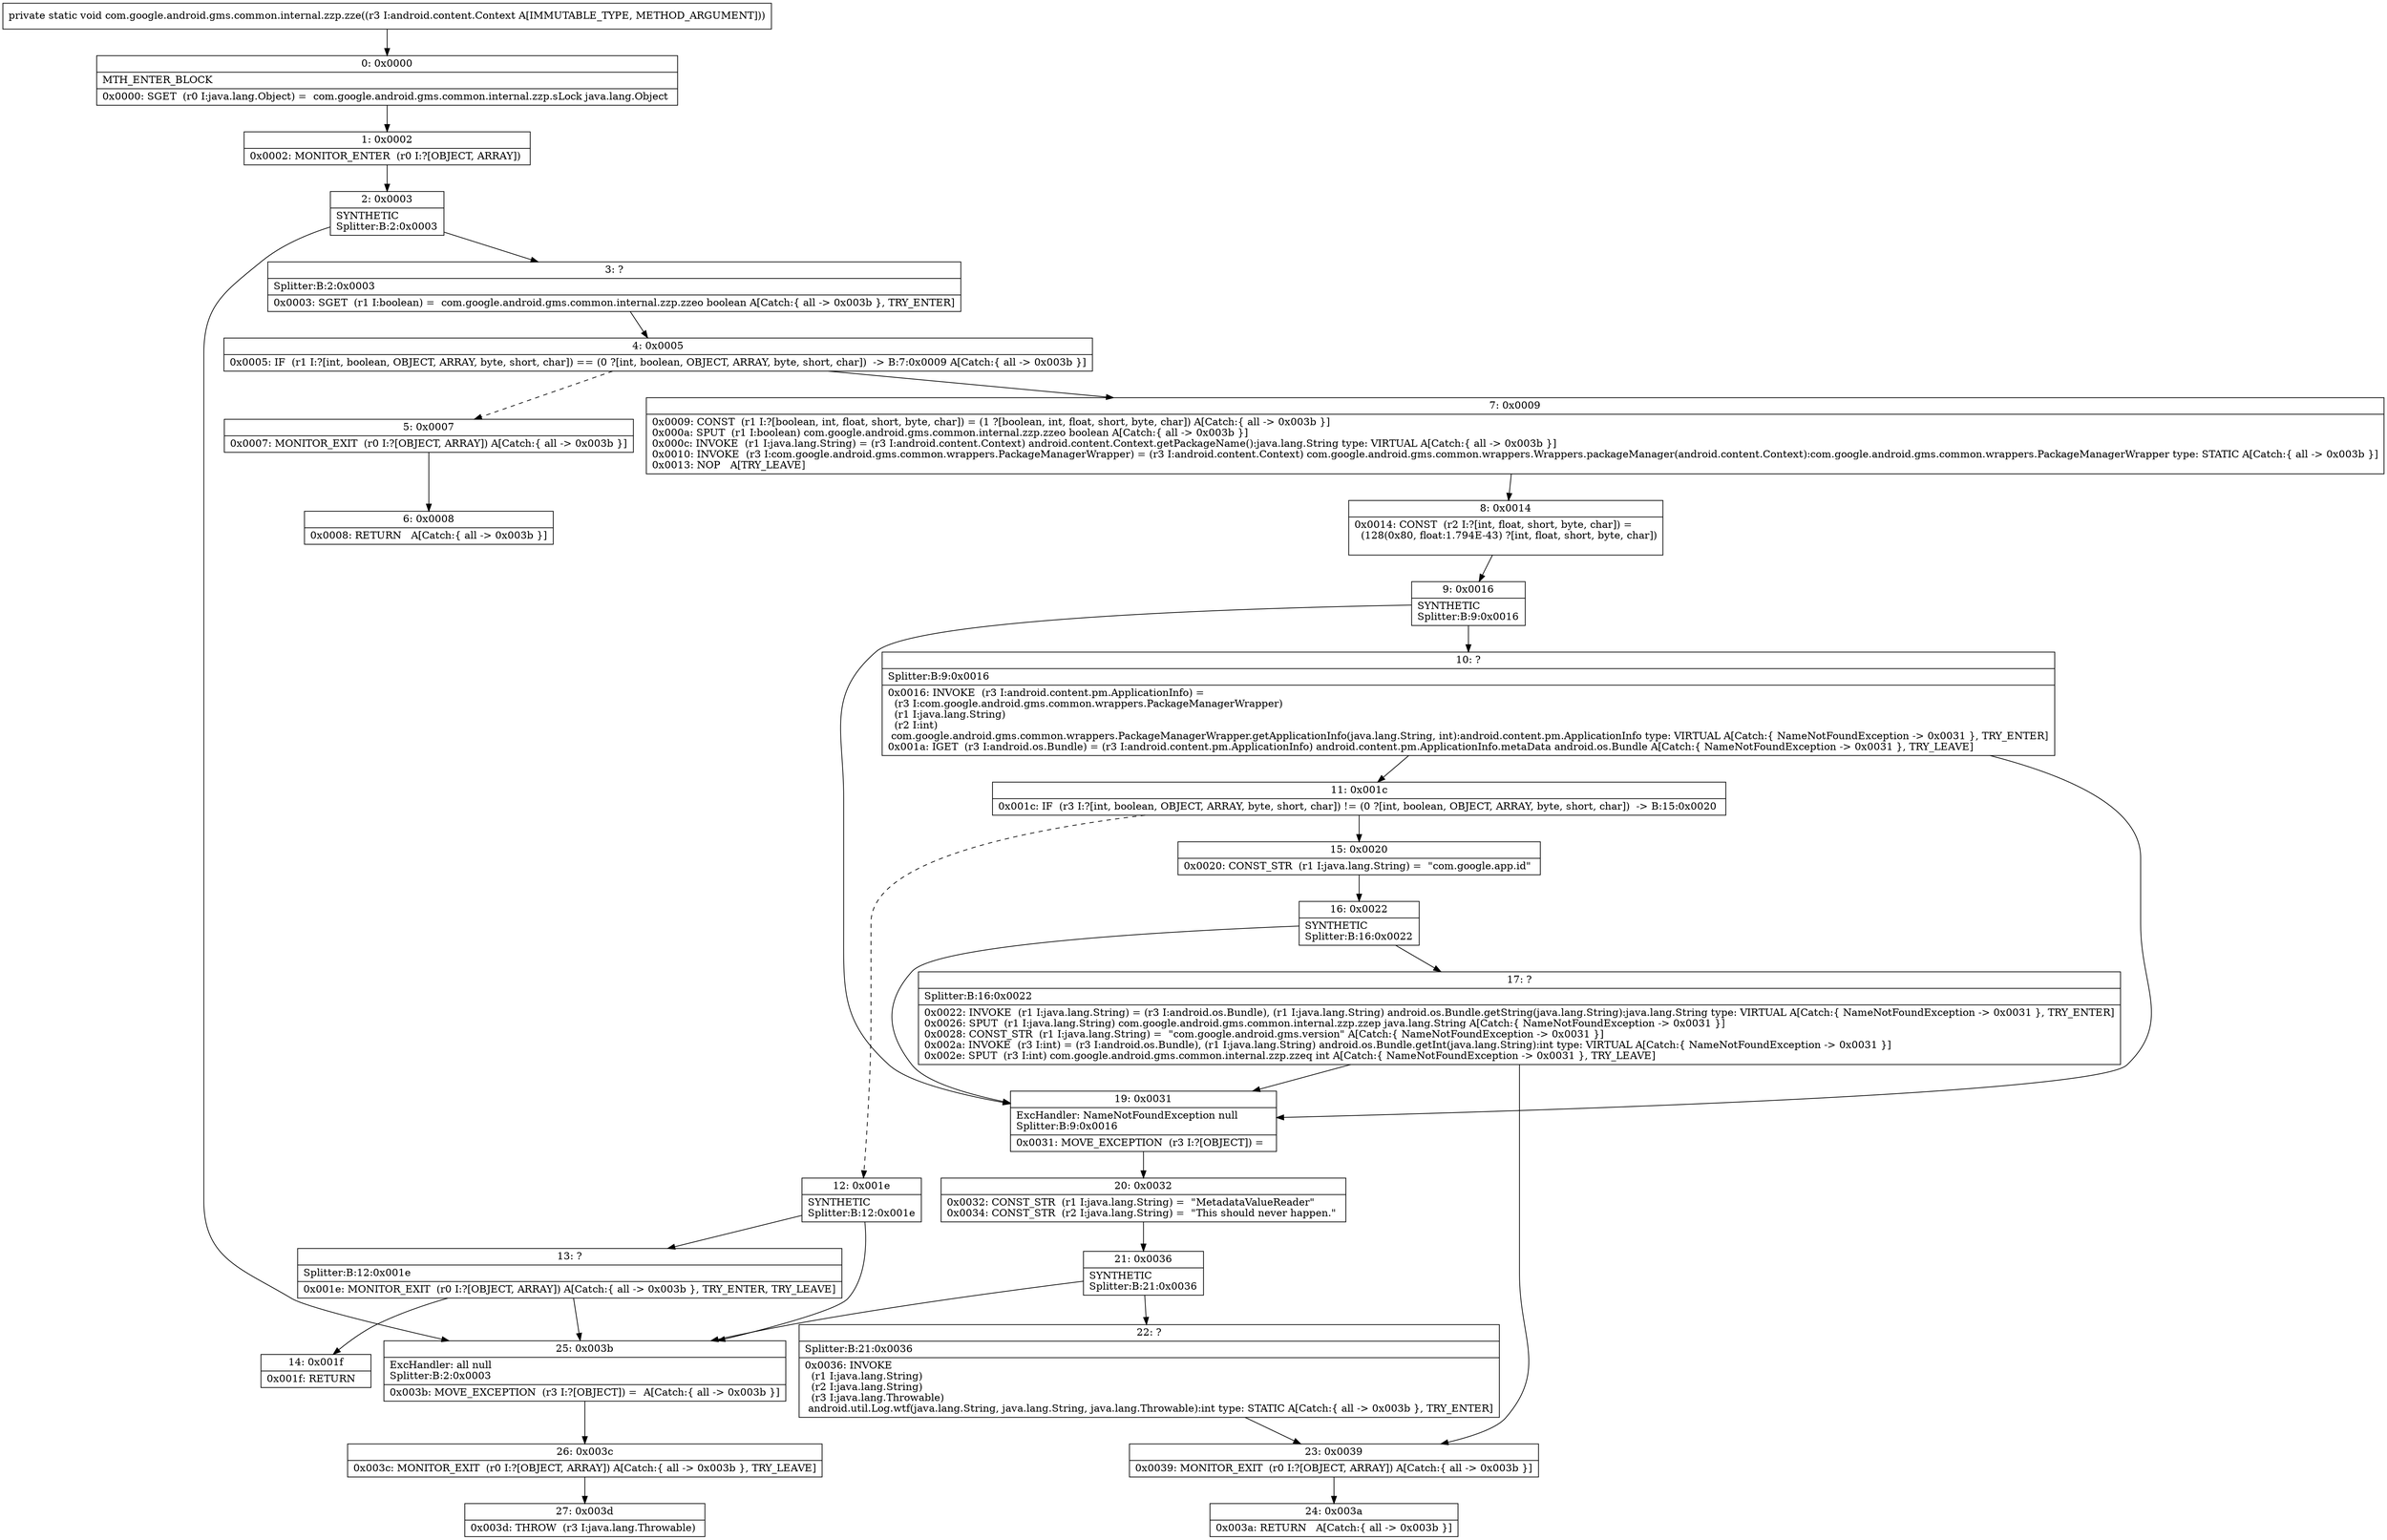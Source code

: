 digraph "CFG forcom.google.android.gms.common.internal.zzp.zze(Landroid\/content\/Context;)V" {
Node_0 [shape=record,label="{0\:\ 0x0000|MTH_ENTER_BLOCK\l|0x0000: SGET  (r0 I:java.lang.Object) =  com.google.android.gms.common.internal.zzp.sLock java.lang.Object \l}"];
Node_1 [shape=record,label="{1\:\ 0x0002|0x0002: MONITOR_ENTER  (r0 I:?[OBJECT, ARRAY]) \l}"];
Node_2 [shape=record,label="{2\:\ 0x0003|SYNTHETIC\lSplitter:B:2:0x0003\l}"];
Node_3 [shape=record,label="{3\:\ ?|Splitter:B:2:0x0003\l|0x0003: SGET  (r1 I:boolean) =  com.google.android.gms.common.internal.zzp.zzeo boolean A[Catch:\{ all \-\> 0x003b \}, TRY_ENTER]\l}"];
Node_4 [shape=record,label="{4\:\ 0x0005|0x0005: IF  (r1 I:?[int, boolean, OBJECT, ARRAY, byte, short, char]) == (0 ?[int, boolean, OBJECT, ARRAY, byte, short, char])  \-\> B:7:0x0009 A[Catch:\{ all \-\> 0x003b \}]\l}"];
Node_5 [shape=record,label="{5\:\ 0x0007|0x0007: MONITOR_EXIT  (r0 I:?[OBJECT, ARRAY]) A[Catch:\{ all \-\> 0x003b \}]\l}"];
Node_6 [shape=record,label="{6\:\ 0x0008|0x0008: RETURN   A[Catch:\{ all \-\> 0x003b \}]\l}"];
Node_7 [shape=record,label="{7\:\ 0x0009|0x0009: CONST  (r1 I:?[boolean, int, float, short, byte, char]) = (1 ?[boolean, int, float, short, byte, char]) A[Catch:\{ all \-\> 0x003b \}]\l0x000a: SPUT  (r1 I:boolean) com.google.android.gms.common.internal.zzp.zzeo boolean A[Catch:\{ all \-\> 0x003b \}]\l0x000c: INVOKE  (r1 I:java.lang.String) = (r3 I:android.content.Context) android.content.Context.getPackageName():java.lang.String type: VIRTUAL A[Catch:\{ all \-\> 0x003b \}]\l0x0010: INVOKE  (r3 I:com.google.android.gms.common.wrappers.PackageManagerWrapper) = (r3 I:android.content.Context) com.google.android.gms.common.wrappers.Wrappers.packageManager(android.content.Context):com.google.android.gms.common.wrappers.PackageManagerWrapper type: STATIC A[Catch:\{ all \-\> 0x003b \}]\l0x0013: NOP   A[TRY_LEAVE]\l}"];
Node_8 [shape=record,label="{8\:\ 0x0014|0x0014: CONST  (r2 I:?[int, float, short, byte, char]) = \l  (128(0x80, float:1.794E\-43) ?[int, float, short, byte, char])\l \l}"];
Node_9 [shape=record,label="{9\:\ 0x0016|SYNTHETIC\lSplitter:B:9:0x0016\l}"];
Node_10 [shape=record,label="{10\:\ ?|Splitter:B:9:0x0016\l|0x0016: INVOKE  (r3 I:android.content.pm.ApplicationInfo) = \l  (r3 I:com.google.android.gms.common.wrappers.PackageManagerWrapper)\l  (r1 I:java.lang.String)\l  (r2 I:int)\l com.google.android.gms.common.wrappers.PackageManagerWrapper.getApplicationInfo(java.lang.String, int):android.content.pm.ApplicationInfo type: VIRTUAL A[Catch:\{ NameNotFoundException \-\> 0x0031 \}, TRY_ENTER]\l0x001a: IGET  (r3 I:android.os.Bundle) = (r3 I:android.content.pm.ApplicationInfo) android.content.pm.ApplicationInfo.metaData android.os.Bundle A[Catch:\{ NameNotFoundException \-\> 0x0031 \}, TRY_LEAVE]\l}"];
Node_11 [shape=record,label="{11\:\ 0x001c|0x001c: IF  (r3 I:?[int, boolean, OBJECT, ARRAY, byte, short, char]) != (0 ?[int, boolean, OBJECT, ARRAY, byte, short, char])  \-\> B:15:0x0020 \l}"];
Node_12 [shape=record,label="{12\:\ 0x001e|SYNTHETIC\lSplitter:B:12:0x001e\l}"];
Node_13 [shape=record,label="{13\:\ ?|Splitter:B:12:0x001e\l|0x001e: MONITOR_EXIT  (r0 I:?[OBJECT, ARRAY]) A[Catch:\{ all \-\> 0x003b \}, TRY_ENTER, TRY_LEAVE]\l}"];
Node_14 [shape=record,label="{14\:\ 0x001f|0x001f: RETURN   \l}"];
Node_15 [shape=record,label="{15\:\ 0x0020|0x0020: CONST_STR  (r1 I:java.lang.String) =  \"com.google.app.id\" \l}"];
Node_16 [shape=record,label="{16\:\ 0x0022|SYNTHETIC\lSplitter:B:16:0x0022\l}"];
Node_17 [shape=record,label="{17\:\ ?|Splitter:B:16:0x0022\l|0x0022: INVOKE  (r1 I:java.lang.String) = (r3 I:android.os.Bundle), (r1 I:java.lang.String) android.os.Bundle.getString(java.lang.String):java.lang.String type: VIRTUAL A[Catch:\{ NameNotFoundException \-\> 0x0031 \}, TRY_ENTER]\l0x0026: SPUT  (r1 I:java.lang.String) com.google.android.gms.common.internal.zzp.zzep java.lang.String A[Catch:\{ NameNotFoundException \-\> 0x0031 \}]\l0x0028: CONST_STR  (r1 I:java.lang.String) =  \"com.google.android.gms.version\" A[Catch:\{ NameNotFoundException \-\> 0x0031 \}]\l0x002a: INVOKE  (r3 I:int) = (r3 I:android.os.Bundle), (r1 I:java.lang.String) android.os.Bundle.getInt(java.lang.String):int type: VIRTUAL A[Catch:\{ NameNotFoundException \-\> 0x0031 \}]\l0x002e: SPUT  (r3 I:int) com.google.android.gms.common.internal.zzp.zzeq int A[Catch:\{ NameNotFoundException \-\> 0x0031 \}, TRY_LEAVE]\l}"];
Node_19 [shape=record,label="{19\:\ 0x0031|ExcHandler: NameNotFoundException null\lSplitter:B:9:0x0016\l|0x0031: MOVE_EXCEPTION  (r3 I:?[OBJECT]) =  \l}"];
Node_20 [shape=record,label="{20\:\ 0x0032|0x0032: CONST_STR  (r1 I:java.lang.String) =  \"MetadataValueReader\" \l0x0034: CONST_STR  (r2 I:java.lang.String) =  \"This should never happen.\" \l}"];
Node_21 [shape=record,label="{21\:\ 0x0036|SYNTHETIC\lSplitter:B:21:0x0036\l}"];
Node_22 [shape=record,label="{22\:\ ?|Splitter:B:21:0x0036\l|0x0036: INVOKE  \l  (r1 I:java.lang.String)\l  (r2 I:java.lang.String)\l  (r3 I:java.lang.Throwable)\l android.util.Log.wtf(java.lang.String, java.lang.String, java.lang.Throwable):int type: STATIC A[Catch:\{ all \-\> 0x003b \}, TRY_ENTER]\l}"];
Node_23 [shape=record,label="{23\:\ 0x0039|0x0039: MONITOR_EXIT  (r0 I:?[OBJECT, ARRAY]) A[Catch:\{ all \-\> 0x003b \}]\l}"];
Node_24 [shape=record,label="{24\:\ 0x003a|0x003a: RETURN   A[Catch:\{ all \-\> 0x003b \}]\l}"];
Node_25 [shape=record,label="{25\:\ 0x003b|ExcHandler: all null\lSplitter:B:2:0x0003\l|0x003b: MOVE_EXCEPTION  (r3 I:?[OBJECT]) =  A[Catch:\{ all \-\> 0x003b \}]\l}"];
Node_26 [shape=record,label="{26\:\ 0x003c|0x003c: MONITOR_EXIT  (r0 I:?[OBJECT, ARRAY]) A[Catch:\{ all \-\> 0x003b \}, TRY_LEAVE]\l}"];
Node_27 [shape=record,label="{27\:\ 0x003d|0x003d: THROW  (r3 I:java.lang.Throwable) \l}"];
MethodNode[shape=record,label="{private static void com.google.android.gms.common.internal.zzp.zze((r3 I:android.content.Context A[IMMUTABLE_TYPE, METHOD_ARGUMENT])) }"];
MethodNode -> Node_0;
Node_0 -> Node_1;
Node_1 -> Node_2;
Node_2 -> Node_3;
Node_2 -> Node_25;
Node_3 -> Node_4;
Node_4 -> Node_5[style=dashed];
Node_4 -> Node_7;
Node_5 -> Node_6;
Node_7 -> Node_8;
Node_8 -> Node_9;
Node_9 -> Node_10;
Node_9 -> Node_19;
Node_10 -> Node_11;
Node_10 -> Node_19;
Node_11 -> Node_12[style=dashed];
Node_11 -> Node_15;
Node_12 -> Node_13;
Node_12 -> Node_25;
Node_13 -> Node_14;
Node_13 -> Node_25;
Node_15 -> Node_16;
Node_16 -> Node_17;
Node_16 -> Node_19;
Node_17 -> Node_19;
Node_17 -> Node_23;
Node_19 -> Node_20;
Node_20 -> Node_21;
Node_21 -> Node_22;
Node_21 -> Node_25;
Node_22 -> Node_23;
Node_23 -> Node_24;
Node_25 -> Node_26;
Node_26 -> Node_27;
}

